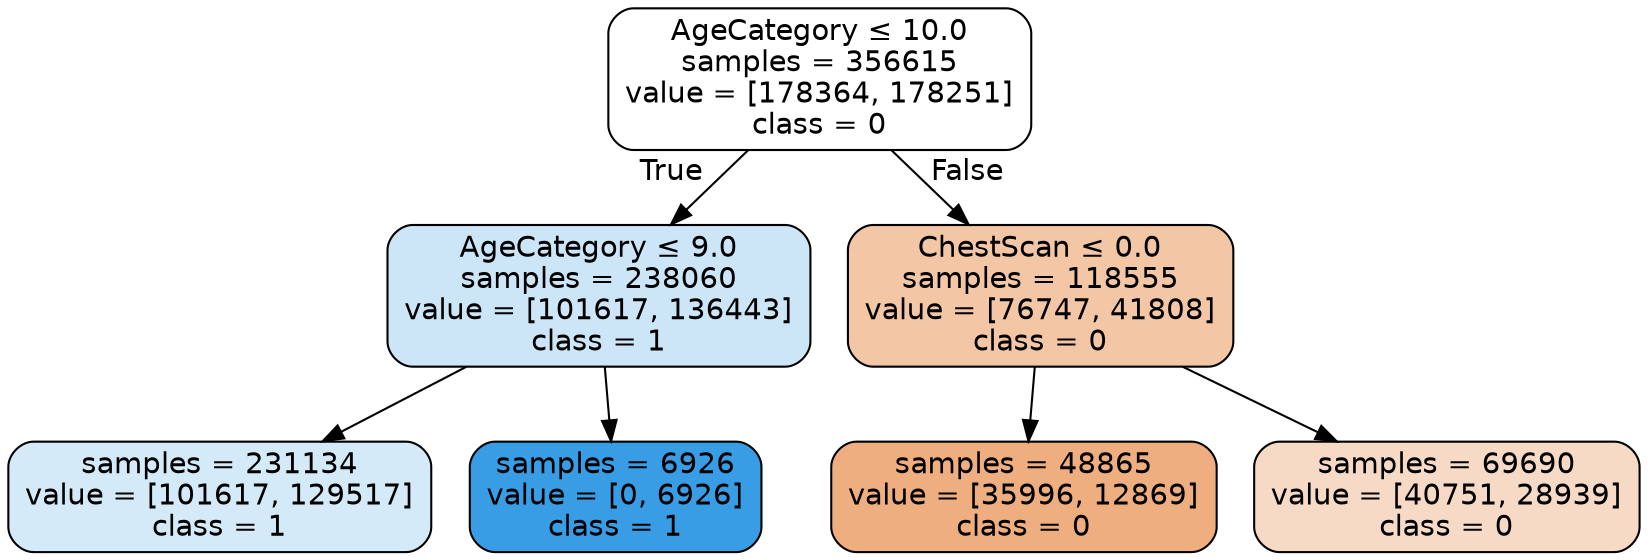 digraph Tree {
node [shape=box, style="filled, rounded", color="black", fontname="helvetica"] ;
edge [fontname="helvetica"] ;
0 [label=<AgeCategory &le; 10.0<br/>samples = 356615<br/>value = [178364, 178251]<br/>class = 0>, fillcolor="#ffffff"] ;
1 [label=<AgeCategory &le; 9.0<br/>samples = 238060<br/>value = [101617, 136443]<br/>class = 1>, fillcolor="#cce6f8"] ;
0 -> 1 [labeldistance=2.5, labelangle=45, headlabel="True"] ;
2 [label=<samples = 231134<br/>value = [101617, 129517]<br/>class = 1>, fillcolor="#d4eaf9"] ;
1 -> 2 ;
3 [label=<samples = 6926<br/>value = [0, 6926]<br/>class = 1>, fillcolor="#399de5"] ;
1 -> 3 ;
4 [label=<ChestScan &le; 0.0<br/>samples = 118555<br/>value = [76747, 41808]<br/>class = 0>, fillcolor="#f3c6a5"] ;
0 -> 4 [labeldistance=2.5, labelangle=-45, headlabel="False"] ;
5 [label=<samples = 48865<br/>value = [35996, 12869]<br/>class = 0>, fillcolor="#eeae80"] ;
4 -> 5 ;
6 [label=<samples = 69690<br/>value = [40751, 28939]<br/>class = 0>, fillcolor="#f7dac6"] ;
4 -> 6 ;
}